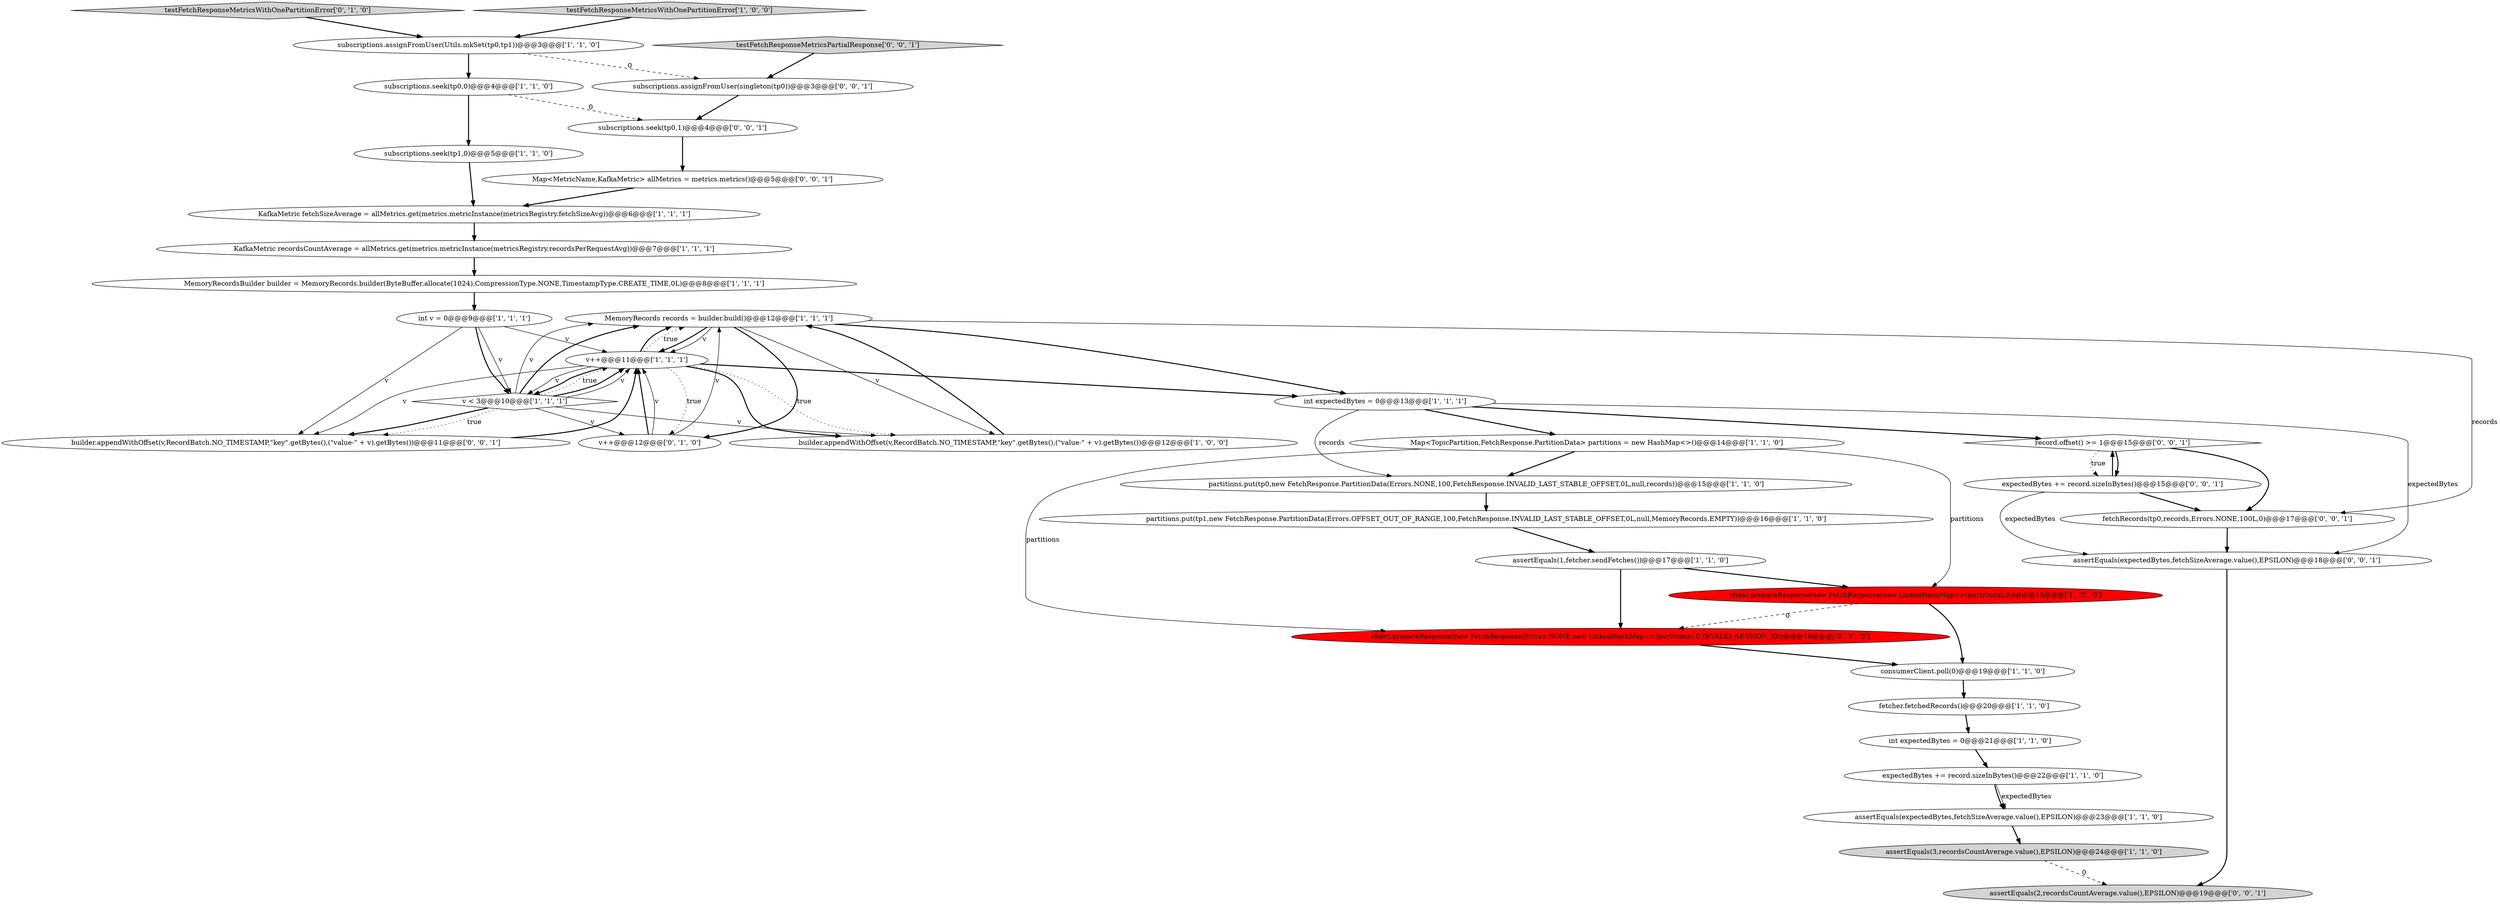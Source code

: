 digraph {
14 [style = filled, label = "partitions.put(tp0,new FetchResponse.PartitionData(Errors.NONE,100,FetchResponse.INVALID_LAST_STABLE_OFFSET,0L,null,records))@@@15@@@['1', '1', '0']", fillcolor = white, shape = ellipse image = "AAA0AAABBB1BBB"];
15 [style = filled, label = "int expectedBytes = 0@@@21@@@['1', '1', '0']", fillcolor = white, shape = ellipse image = "AAA0AAABBB1BBB"];
13 [style = filled, label = "MemoryRecords records = builder.build()@@@12@@@['1', '1', '1']", fillcolor = white, shape = ellipse image = "AAA0AAABBB1BBB"];
26 [style = filled, label = "testFetchResponseMetricsWithOnePartitionError['0', '1', '0']", fillcolor = lightgray, shape = diamond image = "AAA0AAABBB2BBB"];
17 [style = filled, label = "partitions.put(tp1,new FetchResponse.PartitionData(Errors.OFFSET_OUT_OF_RANGE,100,FetchResponse.INVALID_LAST_STABLE_OFFSET,0L,null,MemoryRecords.EMPTY))@@@16@@@['1', '1', '0']", fillcolor = white, shape = ellipse image = "AAA0AAABBB1BBB"];
1 [style = filled, label = "fetcher.fetchedRecords()@@@20@@@['1', '1', '0']", fillcolor = white, shape = ellipse image = "AAA0AAABBB1BBB"];
16 [style = filled, label = "assertEquals(3,recordsCountAverage.value(),EPSILON)@@@24@@@['1', '1', '0']", fillcolor = lightgray, shape = ellipse image = "AAA0AAABBB1BBB"];
12 [style = filled, label = "assertEquals(1,fetcher.sendFetches())@@@17@@@['1', '1', '0']", fillcolor = white, shape = ellipse image = "AAA0AAABBB1BBB"];
27 [style = filled, label = "fetchRecords(tp0,records,Errors.NONE,100L,0)@@@17@@@['0', '0', '1']", fillcolor = white, shape = ellipse image = "AAA0AAABBB3BBB"];
10 [style = filled, label = "v++@@@11@@@['1', '1', '1']", fillcolor = white, shape = ellipse image = "AAA0AAABBB1BBB"];
28 [style = filled, label = "builder.appendWithOffset(v,RecordBatch.NO_TIMESTAMP,\"key\".getBytes(),(\"value-\" + v).getBytes())@@@11@@@['0', '0', '1']", fillcolor = white, shape = ellipse image = "AAA0AAABBB3BBB"];
34 [style = filled, label = "subscriptions.assignFromUser(singleton(tp0))@@@3@@@['0', '0', '1']", fillcolor = white, shape = ellipse image = "AAA0AAABBB3BBB"];
24 [style = filled, label = "v++@@@12@@@['0', '1', '0']", fillcolor = white, shape = ellipse image = "AAA0AAABBB2BBB"];
22 [style = filled, label = "subscriptions.seek(tp0,0)@@@4@@@['1', '1', '0']", fillcolor = white, shape = ellipse image = "AAA0AAABBB1BBB"];
25 [style = filled, label = "client.prepareResponse(new FetchResponse(Errors.NONE,new LinkedHashMap<>(partitions),0,INVALID_SESSION_ID))@@@18@@@['0', '1', '0']", fillcolor = red, shape = ellipse image = "AAA1AAABBB2BBB"];
8 [style = filled, label = "testFetchResponseMetricsWithOnePartitionError['1', '0', '0']", fillcolor = lightgray, shape = diamond image = "AAA0AAABBB1BBB"];
6 [style = filled, label = "subscriptions.seek(tp1,0)@@@5@@@['1', '1', '0']", fillcolor = white, shape = ellipse image = "AAA0AAABBB1BBB"];
21 [style = filled, label = "consumerClient.poll(0)@@@19@@@['1', '1', '0']", fillcolor = white, shape = ellipse image = "AAA0AAABBB1BBB"];
36 [style = filled, label = "record.offset() >= 1@@@15@@@['0', '0', '1']", fillcolor = white, shape = diamond image = "AAA0AAABBB3BBB"];
31 [style = filled, label = "testFetchResponseMetricsPartialResponse['0', '0', '1']", fillcolor = lightgray, shape = diamond image = "AAA0AAABBB3BBB"];
3 [style = filled, label = "client.prepareResponse(new FetchResponse(new LinkedHashMap<>(partitions),0))@@@18@@@['1', '0', '0']", fillcolor = red, shape = ellipse image = "AAA1AAABBB1BBB"];
20 [style = filled, label = "int v = 0@@@9@@@['1', '1', '1']", fillcolor = white, shape = ellipse image = "AAA0AAABBB1BBB"];
23 [style = filled, label = "int expectedBytes = 0@@@13@@@['1', '1', '1']", fillcolor = white, shape = ellipse image = "AAA0AAABBB1BBB"];
33 [style = filled, label = "Map<MetricName,KafkaMetric> allMetrics = metrics.metrics()@@@5@@@['0', '0', '1']", fillcolor = white, shape = ellipse image = "AAA0AAABBB3BBB"];
2 [style = filled, label = "v < 3@@@10@@@['1', '1', '1']", fillcolor = white, shape = diamond image = "AAA0AAABBB1BBB"];
9 [style = filled, label = "expectedBytes += record.sizeInBytes()@@@22@@@['1', '1', '0']", fillcolor = white, shape = ellipse image = "AAA0AAABBB1BBB"];
0 [style = filled, label = "subscriptions.assignFromUser(Utils.mkSet(tp0,tp1))@@@3@@@['1', '1', '0']", fillcolor = white, shape = ellipse image = "AAA0AAABBB1BBB"];
7 [style = filled, label = "builder.appendWithOffset(v,RecordBatch.NO_TIMESTAMP,\"key\".getBytes(),(\"value-\" + v).getBytes())@@@12@@@['1', '0', '0']", fillcolor = white, shape = ellipse image = "AAA0AAABBB1BBB"];
18 [style = filled, label = "KafkaMetric fetchSizeAverage = allMetrics.get(metrics.metricInstance(metricsRegistry.fetchSizeAvg))@@@6@@@['1', '1', '1']", fillcolor = white, shape = ellipse image = "AAA0AAABBB1BBB"];
30 [style = filled, label = "assertEquals(2,recordsCountAverage.value(),EPSILON)@@@19@@@['0', '0', '1']", fillcolor = lightgray, shape = ellipse image = "AAA0AAABBB3BBB"];
35 [style = filled, label = "subscriptions.seek(tp0,1)@@@4@@@['0', '0', '1']", fillcolor = white, shape = ellipse image = "AAA0AAABBB3BBB"];
19 [style = filled, label = "Map<TopicPartition,FetchResponse.PartitionData> partitions = new HashMap<>()@@@14@@@['1', '1', '0']", fillcolor = white, shape = ellipse image = "AAA0AAABBB1BBB"];
4 [style = filled, label = "MemoryRecordsBuilder builder = MemoryRecords.builder(ByteBuffer.allocate(1024),CompressionType.NONE,TimestampType.CREATE_TIME,0L)@@@8@@@['1', '1', '1']", fillcolor = white, shape = ellipse image = "AAA0AAABBB1BBB"];
5 [style = filled, label = "KafkaMetric recordsCountAverage = allMetrics.get(metrics.metricInstance(metricsRegistry.recordsPerRequestAvg))@@@7@@@['1', '1', '1']", fillcolor = white, shape = ellipse image = "AAA0AAABBB1BBB"];
11 [style = filled, label = "assertEquals(expectedBytes,fetchSizeAverage.value(),EPSILON)@@@23@@@['1', '1', '0']", fillcolor = white, shape = ellipse image = "AAA0AAABBB1BBB"];
29 [style = filled, label = "assertEquals(expectedBytes,fetchSizeAverage.value(),EPSILON)@@@18@@@['0', '0', '1']", fillcolor = white, shape = ellipse image = "AAA0AAABBB3BBB"];
32 [style = filled, label = "expectedBytes += record.sizeInBytes()@@@15@@@['0', '0', '1']", fillcolor = white, shape = ellipse image = "AAA0AAABBB3BBB"];
7->13 [style = bold, label=""];
24->10 [style = bold, label=""];
13->10 [style = bold, label=""];
11->16 [style = bold, label=""];
2->10 [style = dotted, label="true"];
13->27 [style = solid, label="records"];
13->24 [style = bold, label=""];
9->11 [style = bold, label=""];
28->10 [style = bold, label=""];
2->24 [style = solid, label="v"];
29->30 [style = bold, label=""];
9->11 [style = solid, label="expectedBytes"];
2->7 [style = solid, label="v"];
6->18 [style = bold, label=""];
1->15 [style = bold, label=""];
35->33 [style = bold, label=""];
10->28 [style = solid, label="v"];
19->25 [style = solid, label="partitions"];
36->32 [style = bold, label=""];
14->17 [style = bold, label=""];
32->27 [style = bold, label=""];
36->32 [style = dotted, label="true"];
23->14 [style = solid, label="records"];
32->29 [style = solid, label="expectedBytes"];
2->10 [style = bold, label=""];
2->28 [style = dotted, label="true"];
10->7 [style = bold, label=""];
10->2 [style = solid, label="v"];
23->29 [style = solid, label="expectedBytes"];
20->2 [style = solid, label="v"];
31->34 [style = bold, label=""];
2->13 [style = bold, label=""];
20->2 [style = bold, label=""];
8->0 [style = bold, label=""];
10->24 [style = dotted, label="true"];
26->0 [style = bold, label=""];
17->12 [style = bold, label=""];
19->14 [style = bold, label=""];
36->27 [style = bold, label=""];
10->13 [style = bold, label=""];
33->18 [style = bold, label=""];
10->13 [style = dotted, label="true"];
16->30 [style = dashed, label="0"];
10->23 [style = bold, label=""];
15->9 [style = bold, label=""];
12->25 [style = bold, label=""];
18->5 [style = bold, label=""];
23->19 [style = bold, label=""];
0->22 [style = bold, label=""];
21->1 [style = bold, label=""];
5->4 [style = bold, label=""];
24->13 [style = solid, label="v"];
4->20 [style = bold, label=""];
20->28 [style = solid, label="v"];
13->23 [style = bold, label=""];
22->35 [style = dashed, label="0"];
32->36 [style = bold, label=""];
20->10 [style = solid, label="v"];
3->21 [style = bold, label=""];
0->34 [style = dashed, label="0"];
10->2 [style = bold, label=""];
23->36 [style = bold, label=""];
12->3 [style = bold, label=""];
34->35 [style = bold, label=""];
13->7 [style = solid, label="v"];
27->29 [style = bold, label=""];
13->10 [style = solid, label="v"];
24->10 [style = solid, label="v"];
2->28 [style = bold, label=""];
2->13 [style = solid, label="v"];
10->7 [style = dotted, label="true"];
19->3 [style = solid, label="partitions"];
25->21 [style = bold, label=""];
22->6 [style = bold, label=""];
2->10 [style = solid, label="v"];
3->25 [style = dashed, label="0"];
}
